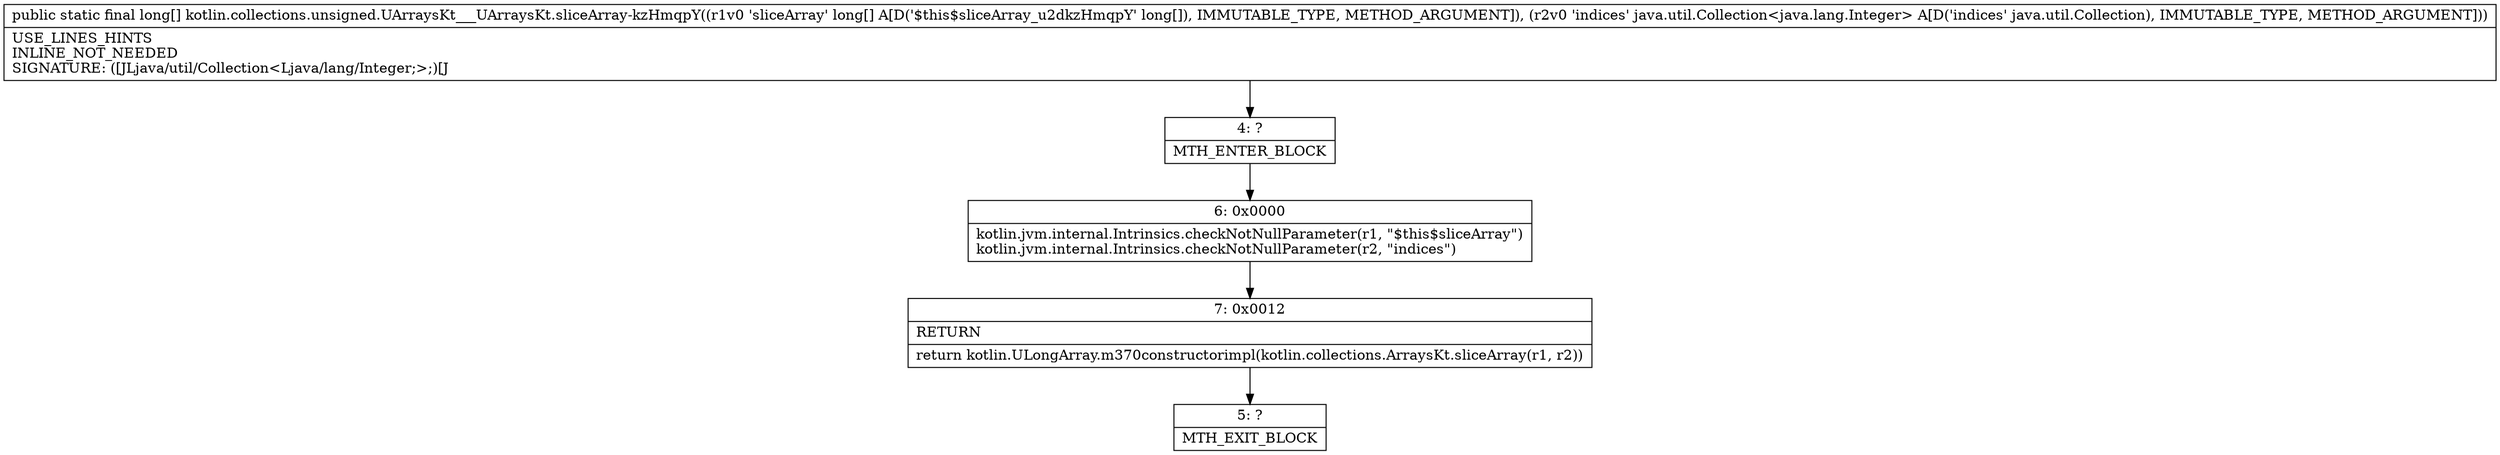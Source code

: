 digraph "CFG forkotlin.collections.unsigned.UArraysKt___UArraysKt.sliceArray\-kzHmqpY([JLjava\/util\/Collection;)[J" {
Node_4 [shape=record,label="{4\:\ ?|MTH_ENTER_BLOCK\l}"];
Node_6 [shape=record,label="{6\:\ 0x0000|kotlin.jvm.internal.Intrinsics.checkNotNullParameter(r1, \"$this$sliceArray\")\lkotlin.jvm.internal.Intrinsics.checkNotNullParameter(r2, \"indices\")\l}"];
Node_7 [shape=record,label="{7\:\ 0x0012|RETURN\l|return kotlin.ULongArray.m370constructorimpl(kotlin.collections.ArraysKt.sliceArray(r1, r2))\l}"];
Node_5 [shape=record,label="{5\:\ ?|MTH_EXIT_BLOCK\l}"];
MethodNode[shape=record,label="{public static final long[] kotlin.collections.unsigned.UArraysKt___UArraysKt.sliceArray\-kzHmqpY((r1v0 'sliceArray' long[] A[D('$this$sliceArray_u2dkzHmqpY' long[]), IMMUTABLE_TYPE, METHOD_ARGUMENT]), (r2v0 'indices' java.util.Collection\<java.lang.Integer\> A[D('indices' java.util.Collection), IMMUTABLE_TYPE, METHOD_ARGUMENT]))  | USE_LINES_HINTS\lINLINE_NOT_NEEDED\lSIGNATURE: ([JLjava\/util\/Collection\<Ljava\/lang\/Integer;\>;)[J\l}"];
MethodNode -> Node_4;Node_4 -> Node_6;
Node_6 -> Node_7;
Node_7 -> Node_5;
}

